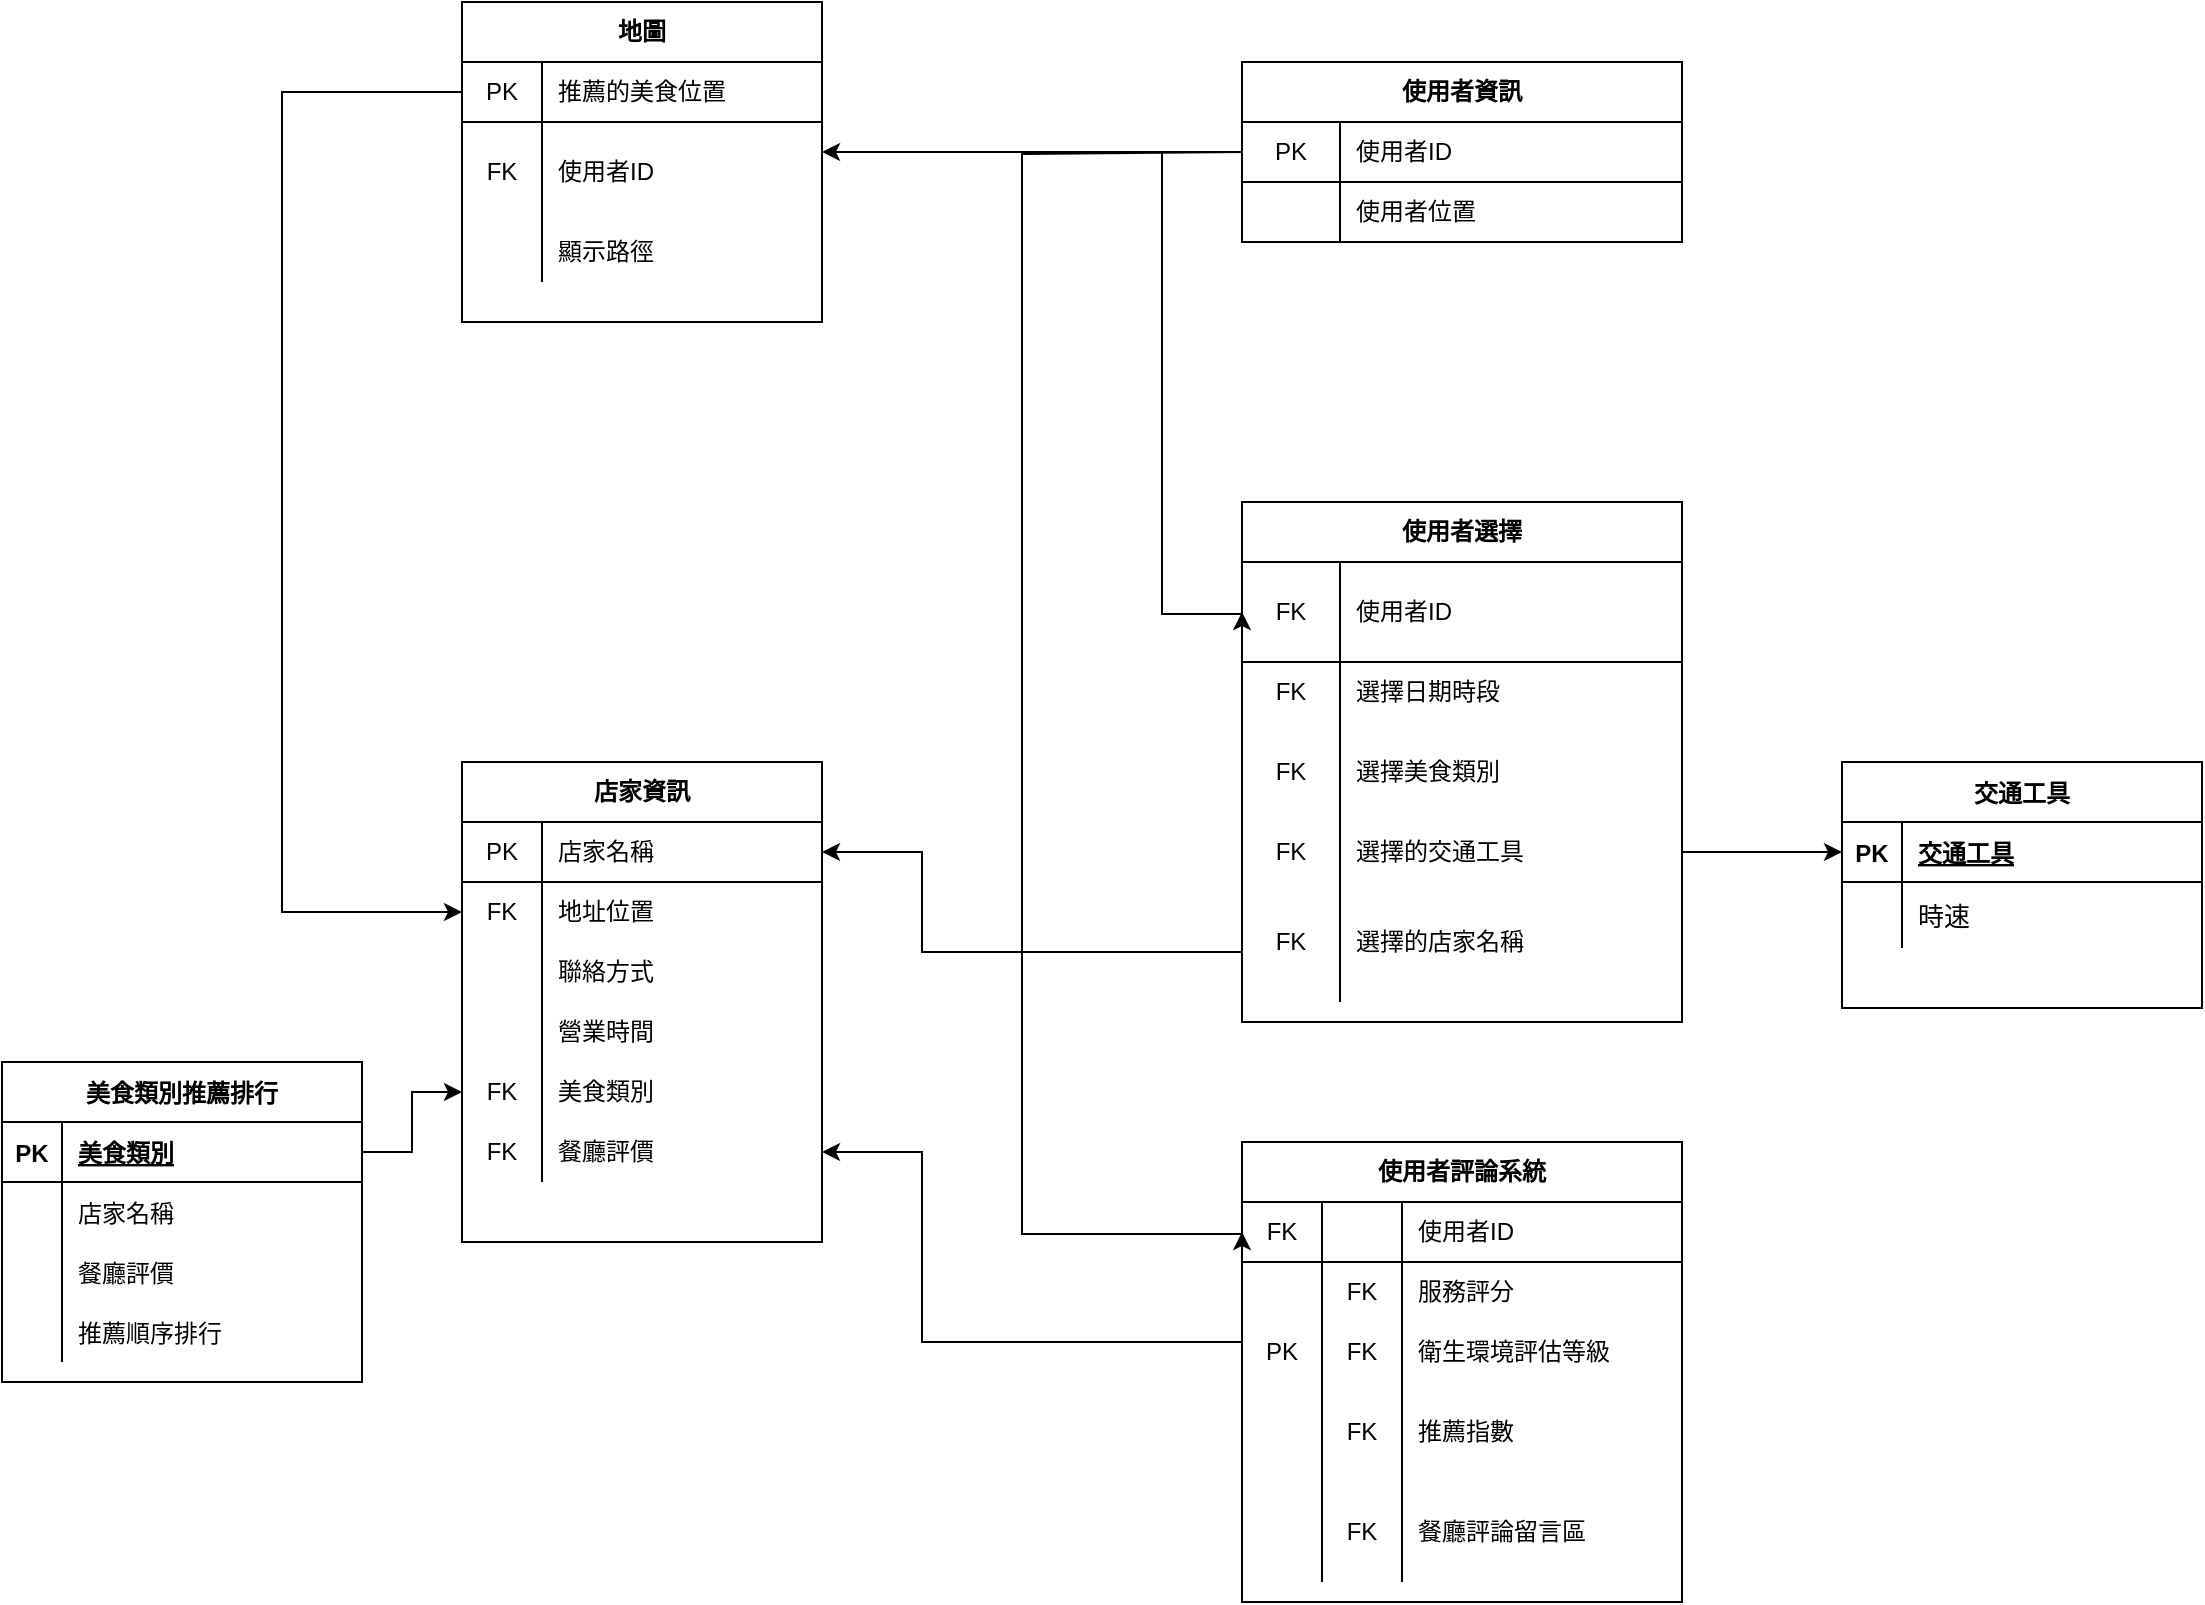 <mxfile version="14.5.6" type="google"><diagram name="Page-1" id="9f46799a-70d6-7492-0946-bef42562c5a5"><mxGraphModel dx="1038" dy="1398" grid="1" gridSize="10" guides="1" tooltips="1" connect="1" arrows="1" fold="1" page="1" pageScale="1" pageWidth="1100" pageHeight="850" background="#ffffff" math="0" shadow="0"><root><mxCell id="0"/><mxCell id="1" parent="0"/><mxCell id="nLvtKWnq7DRio5Y4Xbq5-4" value="地圖" style="shape=table;html=1;whiteSpace=wrap;startSize=30;container=1;collapsible=0;childLayout=tableLayout;fixedRows=1;rowLines=0;fontStyle=1;align=center;" parent="1" vertex="1"><mxGeometry x="330" y="-270" width="180" height="160" as="geometry"/></mxCell><mxCell id="nLvtKWnq7DRio5Y4Xbq5-5" value="" style="shape=partialRectangle;html=1;whiteSpace=wrap;collapsible=0;dropTarget=0;pointerEvents=0;fillColor=none;top=0;left=0;bottom=1;right=0;points=[[0,0.5],[1,0.5]];portConstraint=eastwest;" parent="nLvtKWnq7DRio5Y4Xbq5-4" vertex="1"><mxGeometry y="30" width="180" height="30" as="geometry"/></mxCell><mxCell id="nLvtKWnq7DRio5Y4Xbq5-6" value="PK" style="shape=partialRectangle;html=1;whiteSpace=wrap;connectable=0;fillColor=none;top=0;left=0;bottom=0;right=0;overflow=hidden;" parent="nLvtKWnq7DRio5Y4Xbq5-5" vertex="1"><mxGeometry width="40" height="30" as="geometry"/></mxCell><mxCell id="nLvtKWnq7DRio5Y4Xbq5-7" value="推薦的美食位置" style="shape=partialRectangle;html=1;whiteSpace=wrap;connectable=0;fillColor=none;top=0;left=0;bottom=0;right=0;align=left;spacingLeft=6;overflow=hidden;" parent="nLvtKWnq7DRio5Y4Xbq5-5" vertex="1"><mxGeometry x="40" width="140" height="30" as="geometry"/></mxCell><mxCell id="nLvtKWnq7DRio5Y4Xbq5-8" value="" style="shape=partialRectangle;html=1;whiteSpace=wrap;collapsible=0;dropTarget=0;pointerEvents=0;fillColor=none;top=0;left=0;bottom=0;right=0;points=[[0,0.5],[1,0.5]];portConstraint=eastwest;" parent="nLvtKWnq7DRio5Y4Xbq5-4" vertex="1"><mxGeometry y="60" width="180" height="50" as="geometry"/></mxCell><mxCell id="nLvtKWnq7DRio5Y4Xbq5-9" value="FK" style="shape=partialRectangle;html=1;whiteSpace=wrap;connectable=0;fillColor=none;top=0;left=0;bottom=0;right=0;overflow=hidden;" parent="nLvtKWnq7DRio5Y4Xbq5-8" vertex="1"><mxGeometry width="40" height="50" as="geometry"/></mxCell><mxCell id="nLvtKWnq7DRio5Y4Xbq5-10" value="使用者ID" style="shape=partialRectangle;html=1;whiteSpace=wrap;connectable=0;fillColor=none;top=0;left=0;bottom=0;right=0;align=left;spacingLeft=6;overflow=hidden;" parent="nLvtKWnq7DRio5Y4Xbq5-8" vertex="1"><mxGeometry x="40" width="140" height="50" as="geometry"/></mxCell><mxCell id="nLvtKWnq7DRio5Y4Xbq5-11" value="" style="shape=partialRectangle;html=1;whiteSpace=wrap;collapsible=0;dropTarget=0;pointerEvents=0;fillColor=none;top=0;left=0;bottom=0;right=0;points=[[0,0.5],[1,0.5]];portConstraint=eastwest;" parent="nLvtKWnq7DRio5Y4Xbq5-4" vertex="1"><mxGeometry y="110" width="180" height="30" as="geometry"/></mxCell><mxCell id="nLvtKWnq7DRio5Y4Xbq5-12" value="" style="shape=partialRectangle;html=1;whiteSpace=wrap;connectable=0;fillColor=none;top=0;left=0;bottom=0;right=0;overflow=hidden;" parent="nLvtKWnq7DRio5Y4Xbq5-11" vertex="1"><mxGeometry width="40" height="30" as="geometry"/></mxCell><mxCell id="nLvtKWnq7DRio5Y4Xbq5-13" value="顯示路徑" style="shape=partialRectangle;html=1;whiteSpace=wrap;connectable=0;fillColor=none;top=0;left=0;bottom=0;right=0;align=left;spacingLeft=6;overflow=hidden;" parent="nLvtKWnq7DRio5Y4Xbq5-11" vertex="1"><mxGeometry x="40" width="140" height="30" as="geometry"/></mxCell><mxCell id="nLvtKWnq7DRio5Y4Xbq5-14" value="店家資訊" style="shape=table;html=1;whiteSpace=wrap;startSize=30;container=1;collapsible=0;childLayout=tableLayout;fixedRows=1;rowLines=0;fontStyle=1;align=center;" parent="1" vertex="1"><mxGeometry x="330" y="110" width="180" height="240" as="geometry"/></mxCell><mxCell id="nLvtKWnq7DRio5Y4Xbq5-15" value="" style="shape=partialRectangle;html=1;whiteSpace=wrap;collapsible=0;dropTarget=0;pointerEvents=0;fillColor=none;top=0;left=0;bottom=1;right=0;points=[[0,0.5],[1,0.5]];portConstraint=eastwest;" parent="nLvtKWnq7DRio5Y4Xbq5-14" vertex="1"><mxGeometry y="30" width="180" height="30" as="geometry"/></mxCell><mxCell id="nLvtKWnq7DRio5Y4Xbq5-16" value="PK" style="shape=partialRectangle;html=1;whiteSpace=wrap;connectable=0;fillColor=none;top=0;left=0;bottom=0;right=0;overflow=hidden;" parent="nLvtKWnq7DRio5Y4Xbq5-15" vertex="1"><mxGeometry width="40" height="30" as="geometry"/></mxCell><mxCell id="nLvtKWnq7DRio5Y4Xbq5-17" value="店家名稱" style="shape=partialRectangle;html=1;whiteSpace=wrap;connectable=0;fillColor=none;top=0;left=0;bottom=0;right=0;align=left;spacingLeft=6;overflow=hidden;" parent="nLvtKWnq7DRio5Y4Xbq5-15" vertex="1"><mxGeometry x="40" width="140" height="30" as="geometry"/></mxCell><mxCell id="nLvtKWnq7DRio5Y4Xbq5-21" value="" style="shape=partialRectangle;html=1;whiteSpace=wrap;collapsible=0;dropTarget=0;pointerEvents=0;fillColor=none;top=0;left=0;bottom=0;right=0;points=[[0,0.5],[1,0.5]];portConstraint=eastwest;" parent="nLvtKWnq7DRio5Y4Xbq5-14" vertex="1"><mxGeometry y="60" width="180" height="30" as="geometry"/></mxCell><mxCell id="nLvtKWnq7DRio5Y4Xbq5-22" value="FK" style="shape=partialRectangle;html=1;whiteSpace=wrap;connectable=0;fillColor=none;top=0;left=0;bottom=0;right=0;overflow=hidden;" parent="nLvtKWnq7DRio5Y4Xbq5-21" vertex="1"><mxGeometry width="40" height="30" as="geometry"/></mxCell><mxCell id="nLvtKWnq7DRio5Y4Xbq5-23" value="地址位置" style="shape=partialRectangle;html=1;whiteSpace=wrap;connectable=0;fillColor=none;top=0;left=0;bottom=0;right=0;align=left;spacingLeft=6;overflow=hidden;" parent="nLvtKWnq7DRio5Y4Xbq5-21" vertex="1"><mxGeometry x="40" width="140" height="30" as="geometry"/></mxCell><mxCell id="nLvtKWnq7DRio5Y4Xbq5-65" style="shape=partialRectangle;html=1;whiteSpace=wrap;collapsible=0;dropTarget=0;pointerEvents=0;fillColor=none;top=0;left=0;bottom=0;right=0;points=[[0,0.5],[1,0.5]];portConstraint=eastwest;" parent="nLvtKWnq7DRio5Y4Xbq5-14" vertex="1"><mxGeometry y="90" width="180" height="30" as="geometry"/></mxCell><mxCell id="nLvtKWnq7DRio5Y4Xbq5-66" style="shape=partialRectangle;html=1;whiteSpace=wrap;connectable=0;fillColor=none;top=0;left=0;bottom=0;right=0;overflow=hidden;" parent="nLvtKWnq7DRio5Y4Xbq5-65" vertex="1"><mxGeometry width="40" height="30" as="geometry"/></mxCell><mxCell id="nLvtKWnq7DRio5Y4Xbq5-67" value="聯絡方式" style="shape=partialRectangle;html=1;whiteSpace=wrap;connectable=0;fillColor=none;top=0;left=0;bottom=0;right=0;align=left;spacingLeft=6;overflow=hidden;" parent="nLvtKWnq7DRio5Y4Xbq5-65" vertex="1"><mxGeometry x="40" width="140" height="30" as="geometry"/></mxCell><mxCell id="nLvtKWnq7DRio5Y4Xbq5-62" style="shape=partialRectangle;html=1;whiteSpace=wrap;collapsible=0;dropTarget=0;pointerEvents=0;fillColor=none;top=0;left=0;bottom=0;right=0;points=[[0,0.5],[1,0.5]];portConstraint=eastwest;" parent="nLvtKWnq7DRio5Y4Xbq5-14" vertex="1"><mxGeometry y="120" width="180" height="30" as="geometry"/></mxCell><mxCell id="nLvtKWnq7DRio5Y4Xbq5-63" style="shape=partialRectangle;html=1;whiteSpace=wrap;connectable=0;fillColor=none;top=0;left=0;bottom=0;right=0;overflow=hidden;" parent="nLvtKWnq7DRio5Y4Xbq5-62" vertex="1"><mxGeometry width="40" height="30" as="geometry"/></mxCell><mxCell id="nLvtKWnq7DRio5Y4Xbq5-64" value="營業時間" style="shape=partialRectangle;html=1;whiteSpace=wrap;connectable=0;fillColor=none;top=0;left=0;bottom=0;right=0;align=left;spacingLeft=6;overflow=hidden;" parent="nLvtKWnq7DRio5Y4Xbq5-62" vertex="1"><mxGeometry x="40" width="140" height="30" as="geometry"/></mxCell><mxCell id="nLvtKWnq7DRio5Y4Xbq5-53" style="shape=partialRectangle;html=1;whiteSpace=wrap;collapsible=0;dropTarget=0;pointerEvents=0;fillColor=none;top=0;left=0;bottom=0;right=0;points=[[0,0.5],[1,0.5]];portConstraint=eastwest;" parent="nLvtKWnq7DRio5Y4Xbq5-14" vertex="1"><mxGeometry y="150" width="180" height="30" as="geometry"/></mxCell><mxCell id="nLvtKWnq7DRio5Y4Xbq5-54" value="FK" style="shape=partialRectangle;html=1;whiteSpace=wrap;connectable=0;fillColor=none;top=0;left=0;bottom=0;right=0;overflow=hidden;" parent="nLvtKWnq7DRio5Y4Xbq5-53" vertex="1"><mxGeometry width="40" height="30" as="geometry"/></mxCell><mxCell id="nLvtKWnq7DRio5Y4Xbq5-55" value="美食類別" style="shape=partialRectangle;html=1;whiteSpace=wrap;connectable=0;fillColor=none;top=0;left=0;bottom=0;right=0;align=left;spacingLeft=6;overflow=hidden;" parent="nLvtKWnq7DRio5Y4Xbq5-53" vertex="1"><mxGeometry x="40" width="140" height="30" as="geometry"/></mxCell><mxCell id="nLvtKWnq7DRio5Y4Xbq5-56" style="shape=partialRectangle;html=1;whiteSpace=wrap;collapsible=0;dropTarget=0;pointerEvents=0;fillColor=none;top=0;left=0;bottom=0;right=0;points=[[0,0.5],[1,0.5]];portConstraint=eastwest;" parent="nLvtKWnq7DRio5Y4Xbq5-14" vertex="1"><mxGeometry y="180" width="180" height="30" as="geometry"/></mxCell><mxCell id="nLvtKWnq7DRio5Y4Xbq5-57" value="FK" style="shape=partialRectangle;html=1;whiteSpace=wrap;connectable=0;fillColor=none;top=0;left=0;bottom=0;right=0;overflow=hidden;" parent="nLvtKWnq7DRio5Y4Xbq5-56" vertex="1"><mxGeometry width="40" height="30" as="geometry"/></mxCell><mxCell id="nLvtKWnq7DRio5Y4Xbq5-58" value="餐廳評價" style="shape=partialRectangle;html=1;whiteSpace=wrap;connectable=0;fillColor=none;top=0;left=0;bottom=0;right=0;align=left;spacingLeft=6;overflow=hidden;" parent="nLvtKWnq7DRio5Y4Xbq5-56" vertex="1"><mxGeometry x="40" width="140" height="30" as="geometry"/></mxCell><mxCell id="nLvtKWnq7DRio5Y4Xbq5-84" value="使用者資訊" style="shape=table;html=1;whiteSpace=wrap;startSize=30;container=1;collapsible=0;childLayout=tableLayout;fixedRows=1;rowLines=0;fontStyle=1;align=center;" parent="1" vertex="1"><mxGeometry x="720" y="-240" width="220" height="90" as="geometry"/></mxCell><mxCell id="nLvtKWnq7DRio5Y4Xbq5-85" value="" style="shape=partialRectangle;html=1;whiteSpace=wrap;collapsible=0;dropTarget=0;pointerEvents=0;fillColor=none;top=0;left=0;bottom=1;right=0;points=[[0,0.5],[1,0.5]];portConstraint=eastwest;" parent="nLvtKWnq7DRio5Y4Xbq5-84" vertex="1"><mxGeometry y="30" width="220" height="30" as="geometry"/></mxCell><mxCell id="nLvtKWnq7DRio5Y4Xbq5-86" value="PK" style="shape=partialRectangle;html=1;whiteSpace=wrap;connectable=0;fillColor=none;top=0;left=0;bottom=0;right=0;overflow=hidden;" parent="nLvtKWnq7DRio5Y4Xbq5-85" vertex="1"><mxGeometry width="49" height="30" as="geometry"/></mxCell><mxCell id="nLvtKWnq7DRio5Y4Xbq5-87" value="使用者ID" style="shape=partialRectangle;html=1;whiteSpace=wrap;connectable=0;fillColor=none;top=0;left=0;bottom=0;right=0;align=left;spacingLeft=6;overflow=hidden;" parent="nLvtKWnq7DRio5Y4Xbq5-85" vertex="1"><mxGeometry x="49" width="171" height="30" as="geometry"/></mxCell><mxCell id="nLvtKWnq7DRio5Y4Xbq5-88" value="" style="shape=partialRectangle;html=1;whiteSpace=wrap;collapsible=0;dropTarget=0;pointerEvents=0;fillColor=none;top=0;left=0;bottom=0;right=0;points=[[0,0.5],[1,0.5]];portConstraint=eastwest;" parent="nLvtKWnq7DRio5Y4Xbq5-84" vertex="1"><mxGeometry y="60" width="220" height="30" as="geometry"/></mxCell><mxCell id="nLvtKWnq7DRio5Y4Xbq5-89" value="" style="shape=partialRectangle;html=1;whiteSpace=wrap;connectable=0;fillColor=none;top=0;left=0;bottom=0;right=0;overflow=hidden;" parent="nLvtKWnq7DRio5Y4Xbq5-88" vertex="1"><mxGeometry width="49" height="30" as="geometry"/></mxCell><mxCell id="nLvtKWnq7DRio5Y4Xbq5-90" value="使用者位置" style="shape=partialRectangle;html=1;whiteSpace=wrap;connectable=0;fillColor=none;top=0;left=0;bottom=0;right=0;align=left;spacingLeft=6;overflow=hidden;" parent="nLvtKWnq7DRio5Y4Xbq5-88" vertex="1"><mxGeometry x="49" width="171" height="30" as="geometry"/></mxCell><mxCell id="nLvtKWnq7DRio5Y4Xbq5-95" value="使用者選擇" style="shape=table;html=1;whiteSpace=wrap;startSize=30;container=1;collapsible=0;childLayout=tableLayout;fixedRows=1;rowLines=0;fontStyle=1;align=center;" parent="1" vertex="1"><mxGeometry x="720" y="-20" width="220" height="260" as="geometry"/></mxCell><mxCell id="nLvtKWnq7DRio5Y4Xbq5-96" value="" style="shape=partialRectangle;html=1;whiteSpace=wrap;collapsible=0;dropTarget=0;pointerEvents=0;fillColor=none;top=0;left=0;bottom=1;right=0;points=[[0,0.5],[1,0.5]];portConstraint=eastwest;" parent="nLvtKWnq7DRio5Y4Xbq5-95" vertex="1"><mxGeometry y="30" width="220" height="50" as="geometry"/></mxCell><mxCell id="nLvtKWnq7DRio5Y4Xbq5-97" value="FK" style="shape=partialRectangle;html=1;whiteSpace=wrap;connectable=0;fillColor=none;top=0;left=0;bottom=0;right=0;overflow=hidden;" parent="nLvtKWnq7DRio5Y4Xbq5-96" vertex="1"><mxGeometry width="49" height="50" as="geometry"/></mxCell><mxCell id="nLvtKWnq7DRio5Y4Xbq5-98" value="使用者ID" style="shape=partialRectangle;html=1;whiteSpace=wrap;connectable=0;fillColor=none;top=0;left=0;bottom=0;right=0;align=left;spacingLeft=6;overflow=hidden;" parent="nLvtKWnq7DRio5Y4Xbq5-96" vertex="1"><mxGeometry x="49" width="171" height="50" as="geometry"/></mxCell><mxCell id="nLvtKWnq7DRio5Y4Xbq5-99" value="" style="shape=partialRectangle;html=1;whiteSpace=wrap;collapsible=0;dropTarget=0;pointerEvents=0;fillColor=none;top=0;left=0;bottom=0;right=0;points=[[0,0.5],[1,0.5]];portConstraint=eastwest;" parent="nLvtKWnq7DRio5Y4Xbq5-95" vertex="1"><mxGeometry y="80" width="220" height="30" as="geometry"/></mxCell><mxCell id="nLvtKWnq7DRio5Y4Xbq5-100" value="FK" style="shape=partialRectangle;html=1;whiteSpace=wrap;connectable=0;fillColor=none;top=0;left=0;bottom=0;right=0;overflow=hidden;" parent="nLvtKWnq7DRio5Y4Xbq5-99" vertex="1"><mxGeometry width="49" height="30" as="geometry"/></mxCell><mxCell id="nLvtKWnq7DRio5Y4Xbq5-101" value="選擇日期時段" style="shape=partialRectangle;html=1;whiteSpace=wrap;connectable=0;fillColor=none;top=0;left=0;bottom=0;right=0;align=left;spacingLeft=6;overflow=hidden;" parent="nLvtKWnq7DRio5Y4Xbq5-99" vertex="1"><mxGeometry x="49" width="171" height="30" as="geometry"/></mxCell><mxCell id="nLvtKWnq7DRio5Y4Xbq5-102" value="" style="shape=partialRectangle;html=1;whiteSpace=wrap;collapsible=0;dropTarget=0;pointerEvents=0;fillColor=none;top=0;left=0;bottom=0;right=0;points=[[0,0.5],[1,0.5]];portConstraint=eastwest;" parent="nLvtKWnq7DRio5Y4Xbq5-95" vertex="1"><mxGeometry y="110" width="220" height="50" as="geometry"/></mxCell><mxCell id="nLvtKWnq7DRio5Y4Xbq5-103" value="FK" style="shape=partialRectangle;html=1;whiteSpace=wrap;connectable=0;fillColor=none;top=0;left=0;bottom=0;right=0;overflow=hidden;" parent="nLvtKWnq7DRio5Y4Xbq5-102" vertex="1"><mxGeometry width="49" height="50" as="geometry"/></mxCell><mxCell id="nLvtKWnq7DRio5Y4Xbq5-104" value="選擇美食類別" style="shape=partialRectangle;html=1;whiteSpace=wrap;connectable=0;fillColor=none;top=0;left=0;bottom=0;right=0;align=left;spacingLeft=6;overflow=hidden;" parent="nLvtKWnq7DRio5Y4Xbq5-102" vertex="1"><mxGeometry x="49" width="171" height="50" as="geometry"/></mxCell><mxCell id="Kt_8BI3buz-y-2rB_943-107" style="shape=partialRectangle;html=1;whiteSpace=wrap;collapsible=0;dropTarget=0;pointerEvents=0;fillColor=none;top=0;left=0;bottom=0;right=0;points=[[0,0.5],[1,0.5]];portConstraint=eastwest;" parent="nLvtKWnq7DRio5Y4Xbq5-95" vertex="1"><mxGeometry y="160" width="220" height="30" as="geometry"/></mxCell><mxCell id="Kt_8BI3buz-y-2rB_943-108" value="FK" style="shape=partialRectangle;html=1;whiteSpace=wrap;connectable=0;fillColor=none;top=0;left=0;bottom=0;right=0;overflow=hidden;" parent="Kt_8BI3buz-y-2rB_943-107" vertex="1"><mxGeometry width="49" height="30" as="geometry"/></mxCell><mxCell id="Kt_8BI3buz-y-2rB_943-109" value="選擇的交通工具" style="shape=partialRectangle;html=1;whiteSpace=wrap;connectable=0;fillColor=none;top=0;left=0;bottom=0;right=0;align=left;spacingLeft=6;overflow=hidden;" parent="Kt_8BI3buz-y-2rB_943-107" vertex="1"><mxGeometry x="49" width="171" height="30" as="geometry"/></mxCell><mxCell id="Kt_8BI3buz-y-2rB_943-111" style="shape=partialRectangle;html=1;whiteSpace=wrap;collapsible=0;dropTarget=0;pointerEvents=0;fillColor=none;top=0;left=0;bottom=0;right=0;points=[[0,0.5],[1,0.5]];portConstraint=eastwest;" parent="nLvtKWnq7DRio5Y4Xbq5-95" vertex="1"><mxGeometry y="190" width="220" height="60" as="geometry"/></mxCell><mxCell id="Kt_8BI3buz-y-2rB_943-112" value="FK" style="shape=partialRectangle;html=1;whiteSpace=wrap;connectable=0;fillColor=none;top=0;left=0;bottom=0;right=0;overflow=hidden;" parent="Kt_8BI3buz-y-2rB_943-111" vertex="1"><mxGeometry width="49" height="60" as="geometry"/></mxCell><mxCell id="Kt_8BI3buz-y-2rB_943-113" value="選擇的店家名稱" style="shape=partialRectangle;html=1;whiteSpace=wrap;connectable=0;fillColor=none;top=0;left=0;bottom=0;right=0;align=left;spacingLeft=6;overflow=hidden;" parent="Kt_8BI3buz-y-2rB_943-111" vertex="1"><mxGeometry x="49" width="171" height="60" as="geometry"/></mxCell><mxCell id="Kt_8BI3buz-y-2rB_943-11" value="使用者評論系統" style="shape=table;html=1;whiteSpace=wrap;startSize=30;container=1;collapsible=0;childLayout=tableLayout;fixedRows=1;rowLines=0;fontStyle=1;align=center;" parent="1" vertex="1"><mxGeometry x="720" y="300" width="220" height="230" as="geometry"/></mxCell><mxCell id="Kt_8BI3buz-y-2rB_943-12" value="" style="shape=partialRectangle;html=1;whiteSpace=wrap;collapsible=0;dropTarget=0;pointerEvents=0;fillColor=none;top=0;left=0;bottom=1;right=0;points=[[0,0.5],[1,0.5]];portConstraint=eastwest;" parent="Kt_8BI3buz-y-2rB_943-11" vertex="1"><mxGeometry y="30" width="220" height="30" as="geometry"/></mxCell><mxCell id="Kt_8BI3buz-y-2rB_943-24" value="FK" style="shape=partialRectangle;html=1;whiteSpace=wrap;connectable=0;fillColor=none;top=0;left=0;bottom=0;right=0;overflow=hidden;" parent="Kt_8BI3buz-y-2rB_943-12" vertex="1"><mxGeometry width="40" height="30" as="geometry"/></mxCell><mxCell id="Kt_8BI3buz-y-2rB_943-13" value="" style="shape=partialRectangle;html=1;whiteSpace=wrap;connectable=0;fillColor=none;top=0;left=0;bottom=0;right=0;overflow=hidden;" parent="Kt_8BI3buz-y-2rB_943-12" vertex="1"><mxGeometry x="40" width="40" height="30" as="geometry"/></mxCell><mxCell id="Kt_8BI3buz-y-2rB_943-14" value="使用者ID" style="shape=partialRectangle;html=1;whiteSpace=wrap;connectable=0;fillColor=none;top=0;left=0;bottom=0;right=0;align=left;spacingLeft=6;overflow=hidden;" parent="Kt_8BI3buz-y-2rB_943-12" vertex="1"><mxGeometry x="80" width="140" height="30" as="geometry"/></mxCell><mxCell id="Kt_8BI3buz-y-2rB_943-15" value="" style="shape=partialRectangle;html=1;whiteSpace=wrap;collapsible=0;dropTarget=0;pointerEvents=0;fillColor=none;top=0;left=0;bottom=0;right=0;points=[[0,0.5],[1,0.5]];portConstraint=eastwest;" parent="Kt_8BI3buz-y-2rB_943-11" vertex="1"><mxGeometry y="60" width="220" height="30" as="geometry"/></mxCell><mxCell id="Kt_8BI3buz-y-2rB_943-25" style="shape=partialRectangle;html=1;whiteSpace=wrap;connectable=0;fillColor=none;top=0;left=0;bottom=0;right=0;overflow=hidden;" parent="Kt_8BI3buz-y-2rB_943-15" vertex="1"><mxGeometry width="40" height="30" as="geometry"/></mxCell><mxCell id="Kt_8BI3buz-y-2rB_943-16" value="FK" style="shape=partialRectangle;html=1;whiteSpace=wrap;connectable=0;fillColor=none;top=0;left=0;bottom=0;right=0;overflow=hidden;" parent="Kt_8BI3buz-y-2rB_943-15" vertex="1"><mxGeometry x="40" width="40" height="30" as="geometry"/></mxCell><mxCell id="Kt_8BI3buz-y-2rB_943-17" value="服務評分" style="shape=partialRectangle;html=1;whiteSpace=wrap;connectable=0;fillColor=none;top=0;left=0;bottom=0;right=0;align=left;spacingLeft=6;overflow=hidden;" parent="Kt_8BI3buz-y-2rB_943-15" vertex="1"><mxGeometry x="80" width="140" height="30" as="geometry"/></mxCell><mxCell id="Kt_8BI3buz-y-2rB_943-21" style="shape=partialRectangle;html=1;whiteSpace=wrap;collapsible=0;dropTarget=0;pointerEvents=0;fillColor=none;top=0;left=0;bottom=0;right=0;points=[[0,0.5],[1,0.5]];portConstraint=eastwest;" parent="Kt_8BI3buz-y-2rB_943-11" vertex="1"><mxGeometry y="90" width="220" height="30" as="geometry"/></mxCell><mxCell id="Kt_8BI3buz-y-2rB_943-26" value="PK" style="shape=partialRectangle;html=1;whiteSpace=wrap;connectable=0;fillColor=none;top=0;left=0;bottom=0;right=0;overflow=hidden;" parent="Kt_8BI3buz-y-2rB_943-21" vertex="1"><mxGeometry width="40" height="30" as="geometry"/></mxCell><mxCell id="Kt_8BI3buz-y-2rB_943-22" value="FK" style="shape=partialRectangle;html=1;whiteSpace=wrap;connectable=0;fillColor=none;top=0;left=0;bottom=0;right=0;overflow=hidden;" parent="Kt_8BI3buz-y-2rB_943-21" vertex="1"><mxGeometry x="40" width="40" height="30" as="geometry"/></mxCell><mxCell id="Kt_8BI3buz-y-2rB_943-23" value="衛生環境評估等級" style="shape=partialRectangle;html=1;whiteSpace=wrap;connectable=0;fillColor=none;top=0;left=0;bottom=0;right=0;align=left;spacingLeft=6;overflow=hidden;" parent="Kt_8BI3buz-y-2rB_943-21" vertex="1"><mxGeometry x="80" width="140" height="30" as="geometry"/></mxCell><mxCell id="Kt_8BI3buz-y-2rB_943-18" value="" style="shape=partialRectangle;html=1;whiteSpace=wrap;collapsible=0;dropTarget=0;pointerEvents=0;fillColor=none;top=0;left=0;bottom=0;right=0;points=[[0,0.5],[1,0.5]];portConstraint=eastwest;" parent="Kt_8BI3buz-y-2rB_943-11" vertex="1"><mxGeometry y="120" width="220" height="50" as="geometry"/></mxCell><mxCell id="Kt_8BI3buz-y-2rB_943-27" style="shape=partialRectangle;html=1;whiteSpace=wrap;connectable=0;fillColor=none;top=0;left=0;bottom=0;right=0;overflow=hidden;" parent="Kt_8BI3buz-y-2rB_943-18" vertex="1"><mxGeometry width="40" height="50" as="geometry"/></mxCell><mxCell id="Kt_8BI3buz-y-2rB_943-19" value="FK" style="shape=partialRectangle;html=1;whiteSpace=wrap;connectable=0;fillColor=none;top=0;left=0;bottom=0;right=0;overflow=hidden;" parent="Kt_8BI3buz-y-2rB_943-18" vertex="1"><mxGeometry x="40" width="40" height="50" as="geometry"/></mxCell><mxCell id="Kt_8BI3buz-y-2rB_943-20" value="推薦指數" style="shape=partialRectangle;html=1;whiteSpace=wrap;connectable=0;fillColor=none;top=0;left=0;bottom=0;right=0;align=left;spacingLeft=6;overflow=hidden;" parent="Kt_8BI3buz-y-2rB_943-18" vertex="1"><mxGeometry x="80" width="140" height="50" as="geometry"/></mxCell><mxCell id="Kt_8BI3buz-y-2rB_943-38" style="shape=partialRectangle;html=1;whiteSpace=wrap;collapsible=0;dropTarget=0;pointerEvents=0;fillColor=none;top=0;left=0;bottom=0;right=0;points=[[0,0.5],[1,0.5]];portConstraint=eastwest;" parent="Kt_8BI3buz-y-2rB_943-11" vertex="1"><mxGeometry y="170" width="220" height="50" as="geometry"/></mxCell><mxCell id="Kt_8BI3buz-y-2rB_943-39" style="shape=partialRectangle;html=1;whiteSpace=wrap;connectable=0;fillColor=none;top=0;left=0;bottom=0;right=0;overflow=hidden;" parent="Kt_8BI3buz-y-2rB_943-38" vertex="1"><mxGeometry width="40" height="50" as="geometry"/></mxCell><mxCell id="Kt_8BI3buz-y-2rB_943-40" value="FK" style="shape=partialRectangle;html=1;whiteSpace=wrap;connectable=0;fillColor=none;top=0;left=0;bottom=0;right=0;overflow=hidden;" parent="Kt_8BI3buz-y-2rB_943-38" vertex="1"><mxGeometry x="40" width="40" height="50" as="geometry"/></mxCell><mxCell id="Kt_8BI3buz-y-2rB_943-41" value="餐廳評論留言區" style="shape=partialRectangle;html=1;whiteSpace=wrap;connectable=0;fillColor=none;top=0;left=0;bottom=0;right=0;align=left;spacingLeft=6;overflow=hidden;" parent="Kt_8BI3buz-y-2rB_943-38" vertex="1"><mxGeometry x="80" width="140" height="50" as="geometry"/></mxCell><mxCell id="Kt_8BI3buz-y-2rB_943-32" style="edgeStyle=orthogonalEdgeStyle;rounded=0;orthogonalLoop=1;jettySize=auto;html=1;entryX=0;entryY=0.5;entryDx=0;entryDy=0;" parent="1" source="nLvtKWnq7DRio5Y4Xbq5-5" target="nLvtKWnq7DRio5Y4Xbq5-21" edge="1"><mxGeometry relative="1" as="geometry"><Array as="points"><mxPoint x="240" y="-225"/><mxPoint x="240" y="185"/></Array></mxGeometry></mxCell><mxCell id="Kt_8BI3buz-y-2rB_943-33" style="edgeStyle=orthogonalEdgeStyle;rounded=0;orthogonalLoop=1;jettySize=auto;html=1;entryX=1;entryY=0.5;entryDx=0;entryDy=0;exitX=0;exitY=0.5;exitDx=0;exitDy=0;" parent="1" source="Kt_8BI3buz-y-2rB_943-21" target="nLvtKWnq7DRio5Y4Xbq5-56" edge="1"><mxGeometry relative="1" as="geometry"><Array as="points"><mxPoint x="720" y="400"/><mxPoint x="560" y="400"/><mxPoint x="560" y="305"/></Array></mxGeometry></mxCell><mxCell id="Kt_8BI3buz-y-2rB_943-35" style="edgeStyle=orthogonalEdgeStyle;rounded=0;orthogonalLoop=1;jettySize=auto;html=1;exitX=0;exitY=0.5;exitDx=0;exitDy=0;entryX=0;entryY=0.5;entryDx=0;entryDy=0;" parent="1" source="nLvtKWnq7DRio5Y4Xbq5-85" target="Kt_8BI3buz-y-2rB_943-12" edge="1"><mxGeometry relative="1" as="geometry"><Array as="points"><mxPoint x="610" y="-194"/><mxPoint x="610" y="346"/><mxPoint x="720" y="346"/></Array></mxGeometry></mxCell><mxCell id="Kt_8BI3buz-y-2rB_943-37" style="edgeStyle=orthogonalEdgeStyle;rounded=0;orthogonalLoop=1;jettySize=auto;html=1;entryX=0;entryY=0.5;entryDx=0;entryDy=0;" parent="1" source="nLvtKWnq7DRio5Y4Xbq5-85" target="nLvtKWnq7DRio5Y4Xbq5-96" edge="1"><mxGeometry relative="1" as="geometry"><Array as="points"><mxPoint x="680" y="-195"/><mxPoint x="680" y="36"/><mxPoint x="720" y="36"/></Array></mxGeometry></mxCell><mxCell id="Kt_8BI3buz-y-2rB_943-63" value="美食類別推薦排行" style="shape=table;startSize=30;container=1;collapsible=1;childLayout=tableLayout;fixedRows=1;rowLines=0;fontStyle=1;align=center;resizeLast=1;" parent="1" vertex="1"><mxGeometry x="100" y="260" width="180" height="160" as="geometry"/></mxCell><mxCell id="Kt_8BI3buz-y-2rB_943-64" value="" style="shape=partialRectangle;collapsible=0;dropTarget=0;pointerEvents=0;fillColor=none;top=0;left=0;bottom=1;right=0;points=[[0,0.5],[1,0.5]];portConstraint=eastwest;" parent="Kt_8BI3buz-y-2rB_943-63" vertex="1"><mxGeometry y="30" width="180" height="30" as="geometry"/></mxCell><mxCell id="Kt_8BI3buz-y-2rB_943-65" value="PK" style="shape=partialRectangle;connectable=0;fillColor=none;top=0;left=0;bottom=0;right=0;fontStyle=1;overflow=hidden;" parent="Kt_8BI3buz-y-2rB_943-64" vertex="1"><mxGeometry width="30" height="30" as="geometry"/></mxCell><mxCell id="Kt_8BI3buz-y-2rB_943-66" value="美食類別" style="shape=partialRectangle;connectable=0;fillColor=none;top=0;left=0;bottom=0;right=0;align=left;spacingLeft=6;fontStyle=5;overflow=hidden;" parent="Kt_8BI3buz-y-2rB_943-64" vertex="1"><mxGeometry x="30" width="150" height="30" as="geometry"/></mxCell><mxCell id="Kt_8BI3buz-y-2rB_943-67" value="" style="shape=partialRectangle;collapsible=0;dropTarget=0;pointerEvents=0;fillColor=none;top=0;left=0;bottom=0;right=0;points=[[0,0.5],[1,0.5]];portConstraint=eastwest;" parent="Kt_8BI3buz-y-2rB_943-63" vertex="1"><mxGeometry y="60" width="180" height="30" as="geometry"/></mxCell><mxCell id="Kt_8BI3buz-y-2rB_943-68" value="" style="shape=partialRectangle;connectable=0;fillColor=none;top=0;left=0;bottom=0;right=0;editable=1;overflow=hidden;" parent="Kt_8BI3buz-y-2rB_943-67" vertex="1"><mxGeometry width="30" height="30" as="geometry"/></mxCell><mxCell id="Kt_8BI3buz-y-2rB_943-69" value="店家名稱" style="shape=partialRectangle;connectable=0;fillColor=none;top=0;left=0;bottom=0;right=0;align=left;spacingLeft=6;overflow=hidden;" parent="Kt_8BI3buz-y-2rB_943-67" vertex="1"><mxGeometry x="30" width="150" height="30" as="geometry"/></mxCell><mxCell id="Kt_8BI3buz-y-2rB_943-70" value="" style="shape=partialRectangle;collapsible=0;dropTarget=0;pointerEvents=0;fillColor=none;top=0;left=0;bottom=0;right=0;points=[[0,0.5],[1,0.5]];portConstraint=eastwest;" parent="Kt_8BI3buz-y-2rB_943-63" vertex="1"><mxGeometry y="90" width="180" height="30" as="geometry"/></mxCell><mxCell id="Kt_8BI3buz-y-2rB_943-71" value="" style="shape=partialRectangle;connectable=0;fillColor=none;top=0;left=0;bottom=0;right=0;editable=1;overflow=hidden;" parent="Kt_8BI3buz-y-2rB_943-70" vertex="1"><mxGeometry width="30" height="30" as="geometry"/></mxCell><mxCell id="Kt_8BI3buz-y-2rB_943-72" value="餐廳評價" style="shape=partialRectangle;connectable=0;fillColor=none;top=0;left=0;bottom=0;right=0;align=left;spacingLeft=6;overflow=hidden;" parent="Kt_8BI3buz-y-2rB_943-70" vertex="1"><mxGeometry x="30" width="150" height="30" as="geometry"/></mxCell><mxCell id="Kt_8BI3buz-y-2rB_943-73" value="" style="shape=partialRectangle;collapsible=0;dropTarget=0;pointerEvents=0;fillColor=none;top=0;left=0;bottom=0;right=0;points=[[0,0.5],[1,0.5]];portConstraint=eastwest;" parent="Kt_8BI3buz-y-2rB_943-63" vertex="1"><mxGeometry y="120" width="180" height="30" as="geometry"/></mxCell><mxCell id="Kt_8BI3buz-y-2rB_943-74" value="" style="shape=partialRectangle;connectable=0;fillColor=none;top=0;left=0;bottom=0;right=0;editable=1;overflow=hidden;" parent="Kt_8BI3buz-y-2rB_943-73" vertex="1"><mxGeometry width="30" height="30" as="geometry"/></mxCell><mxCell id="Kt_8BI3buz-y-2rB_943-75" value="推薦順序排行" style="shape=partialRectangle;connectable=0;fillColor=none;top=0;left=0;bottom=0;right=0;align=left;spacingLeft=6;overflow=hidden;" parent="Kt_8BI3buz-y-2rB_943-73" vertex="1"><mxGeometry x="30" width="150" height="30" as="geometry"/></mxCell><mxCell id="Kt_8BI3buz-y-2rB_943-76" style="edgeStyle=orthogonalEdgeStyle;rounded=0;orthogonalLoop=1;jettySize=auto;html=1;entryX=0;entryY=0.5;entryDx=0;entryDy=0;" parent="1" source="Kt_8BI3buz-y-2rB_943-64" target="nLvtKWnq7DRio5Y4Xbq5-53" edge="1"><mxGeometry relative="1" as="geometry"/></mxCell><mxCell id="Kt_8BI3buz-y-2rB_943-80" style="edgeStyle=orthogonalEdgeStyle;rounded=0;orthogonalLoop=1;jettySize=auto;html=1;exitX=0;exitY=0.5;exitDx=0;exitDy=0;" parent="1" source="nLvtKWnq7DRio5Y4Xbq5-85" target="nLvtKWnq7DRio5Y4Xbq5-8" edge="1"><mxGeometry relative="1" as="geometry"><Array as="points"><mxPoint x="590" y="-195"/><mxPoint x="590" y="-195"/></Array></mxGeometry></mxCell><mxCell id="Kt_8BI3buz-y-2rB_943-82" value="交通工具" style="shape=table;startSize=30;container=1;collapsible=1;childLayout=tableLayout;fixedRows=1;rowLines=0;fontStyle=1;align=center;resizeLast=1;" parent="1" vertex="1"><mxGeometry x="1020" y="110" width="180" height="123" as="geometry"/></mxCell><mxCell id="Kt_8BI3buz-y-2rB_943-83" value="" style="shape=partialRectangle;collapsible=0;dropTarget=0;pointerEvents=0;fillColor=none;top=0;left=0;bottom=1;right=0;points=[[0,0.5],[1,0.5]];portConstraint=eastwest;" parent="Kt_8BI3buz-y-2rB_943-82" vertex="1"><mxGeometry y="30" width="180" height="30" as="geometry"/></mxCell><mxCell id="Kt_8BI3buz-y-2rB_943-84" value="PK" style="shape=partialRectangle;connectable=0;fillColor=none;top=0;left=0;bottom=0;right=0;fontStyle=1;overflow=hidden;" parent="Kt_8BI3buz-y-2rB_943-83" vertex="1"><mxGeometry width="30" height="30" as="geometry"/></mxCell><mxCell id="Kt_8BI3buz-y-2rB_943-85" value="交通工具" style="shape=partialRectangle;connectable=0;fillColor=none;top=0;left=0;bottom=0;right=0;align=left;spacingLeft=6;fontStyle=5;overflow=hidden;" parent="Kt_8BI3buz-y-2rB_943-83" vertex="1"><mxGeometry x="30" width="150" height="30" as="geometry"/></mxCell><mxCell id="Kt_8BI3buz-y-2rB_943-86" value="" style="shape=partialRectangle;collapsible=0;dropTarget=0;pointerEvents=0;fillColor=none;top=0;left=0;bottom=0;right=0;points=[[0,0.5],[1,0.5]];portConstraint=eastwest;" parent="Kt_8BI3buz-y-2rB_943-82" vertex="1"><mxGeometry y="60" width="180" height="33" as="geometry"/></mxCell><mxCell id="Kt_8BI3buz-y-2rB_943-87" value="" style="shape=partialRectangle;connectable=0;fillColor=none;top=0;left=0;bottom=0;right=0;editable=1;overflow=hidden;" parent="Kt_8BI3buz-y-2rB_943-86" vertex="1"><mxGeometry width="30" height="33" as="geometry"/></mxCell><mxCell id="Kt_8BI3buz-y-2rB_943-88" value="時速" style="shape=partialRectangle;connectable=0;fillColor=none;top=0;left=0;bottom=0;right=0;align=left;spacingLeft=6;overflow=hidden;fontSize=13;" parent="Kt_8BI3buz-y-2rB_943-86" vertex="1"><mxGeometry x="30" width="150" height="33" as="geometry"/></mxCell><mxCell id="Kt_8BI3buz-y-2rB_943-110" style="edgeStyle=orthogonalEdgeStyle;rounded=0;orthogonalLoop=1;jettySize=auto;html=1;entryX=0;entryY=0.5;entryDx=0;entryDy=0;" parent="1" source="Kt_8BI3buz-y-2rB_943-107" target="Kt_8BI3buz-y-2rB_943-83" edge="1"><mxGeometry relative="1" as="geometry"/></mxCell><mxCell id="Kt_8BI3buz-y-2rB_943-114" style="edgeStyle=orthogonalEdgeStyle;rounded=0;orthogonalLoop=1;jettySize=auto;html=1;entryX=1;entryY=0.5;entryDx=0;entryDy=0;fontSize=13;exitX=0;exitY=0.5;exitDx=0;exitDy=0;" parent="1" source="Kt_8BI3buz-y-2rB_943-111" target="nLvtKWnq7DRio5Y4Xbq5-15" edge="1"><mxGeometry relative="1" as="geometry"><Array as="points"><mxPoint x="560" y="205"/><mxPoint x="560" y="155"/></Array></mxGeometry></mxCell></root></mxGraphModel></diagram></mxfile>